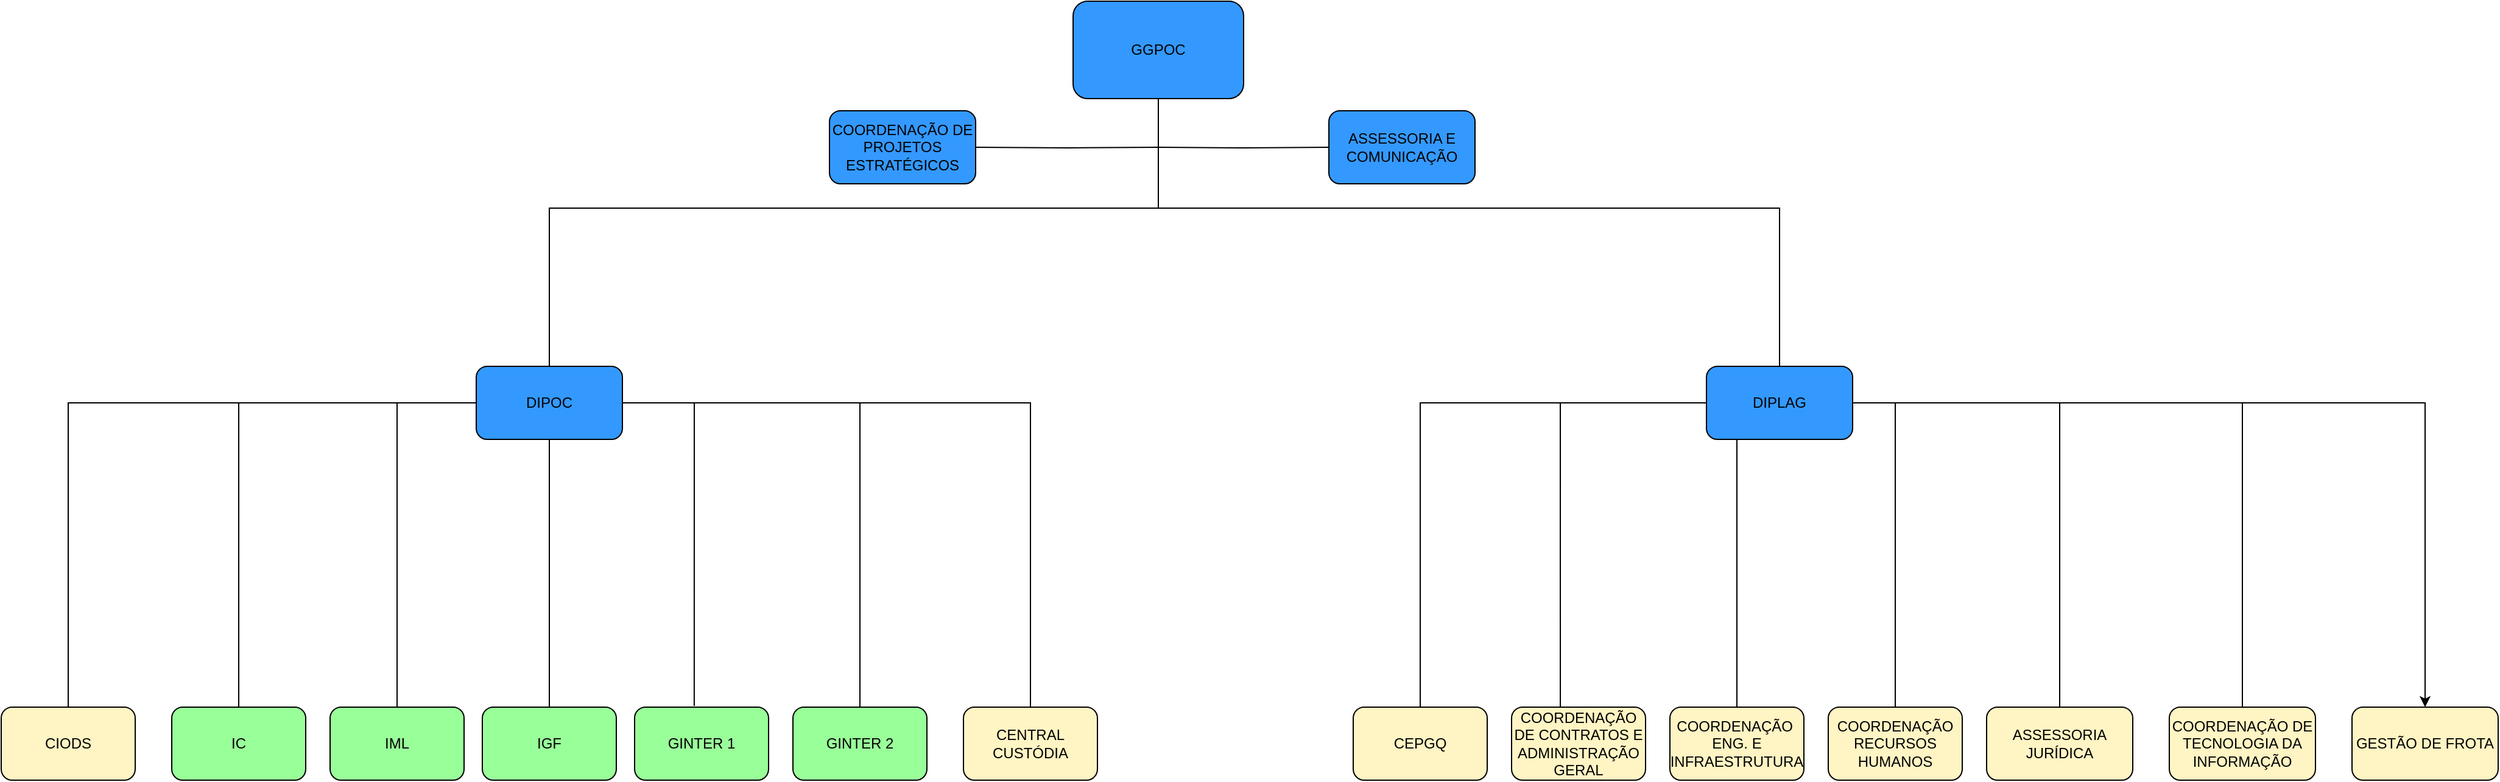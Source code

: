 <mxfile version="26.0.6">
  <diagram name="Página-1" id="0K0YXG1McnX2W62Tz3sX">
    <mxGraphModel dx="4008" dy="868" grid="1" gridSize="10" guides="1" tooltips="1" connect="1" arrows="1" fold="1" page="1" pageScale="1" pageWidth="2339" pageHeight="3300" math="0" shadow="0">
      <root>
        <mxCell id="0" />
        <mxCell id="1" parent="0" />
        <mxCell id="xnhlpHmmhGfdedn4X0CP-37" value="" style="edgeStyle=orthogonalEdgeStyle;rounded=0;orthogonalLoop=1;jettySize=auto;html=1;endArrow=none;endFill=0;" parent="1" target="xnhlpHmmhGfdedn4X0CP-36" edge="1">
          <mxGeometry relative="1" as="geometry">
            <mxPoint x="690" y="200" as="sourcePoint" />
          </mxGeometry>
        </mxCell>
        <mxCell id="xnhlpHmmhGfdedn4X0CP-39" value="" style="edgeStyle=orthogonalEdgeStyle;rounded=0;orthogonalLoop=1;jettySize=auto;html=1;endArrow=none;endFill=0;" parent="1" target="xnhlpHmmhGfdedn4X0CP-38" edge="1">
          <mxGeometry relative="1" as="geometry">
            <mxPoint x="690" y="200" as="sourcePoint" />
          </mxGeometry>
        </mxCell>
        <mxCell id="xnhlpHmmhGfdedn4X0CP-2" value="&lt;font style=&quot;vertical-align: inherit;&quot;&gt;&lt;font style=&quot;vertical-align: inherit;&quot;&gt;GGPOC&lt;/font&gt;&lt;/font&gt;" style="rounded=1;whiteSpace=wrap;html=1;fillColor=#3399FF;" parent="1" vertex="1">
          <mxGeometry x="620" y="80" width="140" height="80" as="geometry" />
        </mxCell>
        <mxCell id="xnhlpHmmhGfdedn4X0CP-27" style="edgeStyle=orthogonalEdgeStyle;rounded=0;orthogonalLoop=1;jettySize=auto;html=1;exitX=0;exitY=0.5;exitDx=0;exitDy=0;endArrow=none;endFill=0;" parent="1" source="xnhlpHmmhGfdedn4X0CP-3" target="xnhlpHmmhGfdedn4X0CP-26" edge="1">
          <mxGeometry relative="1" as="geometry" />
        </mxCell>
        <mxCell id="xnhlpHmmhGfdedn4X0CP-55" style="edgeStyle=orthogonalEdgeStyle;rounded=0;orthogonalLoop=1;jettySize=auto;html=1;exitX=0.5;exitY=1;exitDx=0;exitDy=0;endArrow=none;endFill=0;" parent="1" source="xnhlpHmmhGfdedn4X0CP-3" target="xnhlpHmmhGfdedn4X0CP-34" edge="1">
          <mxGeometry relative="1" as="geometry">
            <Array as="points">
              <mxPoint x="1190" y="440" />
              <mxPoint x="1165" y="440" />
            </Array>
          </mxGeometry>
        </mxCell>
        <mxCell id="xnhlpHmmhGfdedn4X0CP-56" style="edgeStyle=orthogonalEdgeStyle;rounded=0;orthogonalLoop=1;jettySize=auto;html=1;exitX=1;exitY=0.5;exitDx=0;exitDy=0;endArrow=none;endFill=0;" parent="1" source="xnhlpHmmhGfdedn4X0CP-3" target="xnhlpHmmhGfdedn4X0CP-35" edge="1">
          <mxGeometry relative="1" as="geometry" />
        </mxCell>
        <mxCell id="xnhlpHmmhGfdedn4X0CP-57" style="edgeStyle=orthogonalEdgeStyle;rounded=0;orthogonalLoop=1;jettySize=auto;html=1;exitX=1;exitY=0.5;exitDx=0;exitDy=0;entryX=0.5;entryY=0;entryDx=0;entryDy=0;endArrow=none;endFill=0;" parent="1" source="xnhlpHmmhGfdedn4X0CP-3" target="xnhlpHmmhGfdedn4X0CP-51" edge="1">
          <mxGeometry relative="1" as="geometry" />
        </mxCell>
        <mxCell id="xnhlpHmmhGfdedn4X0CP-61" style="edgeStyle=orthogonalEdgeStyle;rounded=0;orthogonalLoop=1;jettySize=auto;html=1;exitX=1;exitY=0.5;exitDx=0;exitDy=0;entryX=0.5;entryY=0;entryDx=0;entryDy=0;endArrow=none;endFill=0;" parent="1" source="xnhlpHmmhGfdedn4X0CP-3" target="xnhlpHmmhGfdedn4X0CP-59" edge="1">
          <mxGeometry relative="1" as="geometry" />
        </mxCell>
        <mxCell id="XVnj3DxYSI7z3LRQhKSB-3" style="edgeStyle=orthogonalEdgeStyle;rounded=0;orthogonalLoop=1;jettySize=auto;html=1;exitX=1;exitY=0.5;exitDx=0;exitDy=0;" edge="1" parent="1" source="xnhlpHmmhGfdedn4X0CP-3" target="XVnj3DxYSI7z3LRQhKSB-1">
          <mxGeometry relative="1" as="geometry" />
        </mxCell>
        <mxCell id="xnhlpHmmhGfdedn4X0CP-3" value="&lt;font style=&quot;vertical-align: inherit;&quot;&gt;&lt;font style=&quot;vertical-align: inherit;&quot;&gt;DIPLAG&lt;/font&gt;&lt;/font&gt;" style="rounded=1;whiteSpace=wrap;html=1;fillColor=#3399FF;" parent="1" vertex="1">
          <mxGeometry x="1140" y="380" width="120" height="60" as="geometry" />
        </mxCell>
        <mxCell id="xnhlpHmmhGfdedn4X0CP-15" style="edgeStyle=orthogonalEdgeStyle;rounded=0;orthogonalLoop=1;jettySize=auto;html=1;exitX=0;exitY=0.5;exitDx=0;exitDy=0;entryX=0.5;entryY=0;entryDx=0;entryDy=0;endArrow=none;endFill=0;" parent="1" source="xnhlpHmmhGfdedn4X0CP-4" target="xnhlpHmmhGfdedn4X0CP-7" edge="1">
          <mxGeometry relative="1" as="geometry">
            <mxPoint x="-50" y="480" as="targetPoint" />
          </mxGeometry>
        </mxCell>
        <mxCell id="xnhlpHmmhGfdedn4X0CP-16" style="edgeStyle=orthogonalEdgeStyle;rounded=0;orthogonalLoop=1;jettySize=auto;html=1;exitX=0;exitY=0.5;exitDx=0;exitDy=0;endArrow=none;endFill=0;" parent="1" source="xnhlpHmmhGfdedn4X0CP-4" target="xnhlpHmmhGfdedn4X0CP-8" edge="1">
          <mxGeometry relative="1" as="geometry" />
        </mxCell>
        <mxCell id="xnhlpHmmhGfdedn4X0CP-20" style="edgeStyle=orthogonalEdgeStyle;rounded=0;orthogonalLoop=1;jettySize=auto;html=1;exitX=1;exitY=0.5;exitDx=0;exitDy=0;entryX=0.5;entryY=0;entryDx=0;entryDy=0;endArrow=none;endFill=0;" parent="1" source="xnhlpHmmhGfdedn4X0CP-4" target="xnhlpHmmhGfdedn4X0CP-10" edge="1">
          <mxGeometry relative="1" as="geometry" />
        </mxCell>
        <mxCell id="xnhlpHmmhGfdedn4X0CP-44" style="edgeStyle=orthogonalEdgeStyle;rounded=0;orthogonalLoop=1;jettySize=auto;html=1;exitX=0.5;exitY=1;exitDx=0;exitDy=0;entryX=0.5;entryY=0;entryDx=0;entryDy=0;endArrow=none;endFill=0;" parent="1" source="xnhlpHmmhGfdedn4X0CP-4" target="xnhlpHmmhGfdedn4X0CP-9" edge="1">
          <mxGeometry relative="1" as="geometry">
            <mxPoint x="190" y="640" as="targetPoint" />
          </mxGeometry>
        </mxCell>
        <mxCell id="xnhlpHmmhGfdedn4X0CP-49" style="edgeStyle=orthogonalEdgeStyle;rounded=0;orthogonalLoop=1;jettySize=auto;html=1;exitX=0;exitY=0.5;exitDx=0;exitDy=0;entryX=0.5;entryY=0;entryDx=0;entryDy=0;endArrow=none;endFill=0;" parent="1" source="xnhlpHmmhGfdedn4X0CP-4" target="xnhlpHmmhGfdedn4X0CP-47" edge="1">
          <mxGeometry relative="1" as="geometry" />
        </mxCell>
        <mxCell id="xnhlpHmmhGfdedn4X0CP-50" style="edgeStyle=orthogonalEdgeStyle;rounded=0;orthogonalLoop=1;jettySize=auto;html=1;exitX=1;exitY=0.5;exitDx=0;exitDy=0;entryX=0.5;entryY=0;entryDx=0;entryDy=0;strokeColor=default;endArrow=none;endFill=0;" parent="1" source="xnhlpHmmhGfdedn4X0CP-4" target="xnhlpHmmhGfdedn4X0CP-48" edge="1">
          <mxGeometry relative="1" as="geometry" />
        </mxCell>
        <mxCell id="xnhlpHmmhGfdedn4X0CP-4" value="&lt;font style=&quot;vertical-align: inherit;&quot;&gt;&lt;font style=&quot;vertical-align: inherit;&quot;&gt;DIPOC&lt;/font&gt;&lt;/font&gt;" style="rounded=1;whiteSpace=wrap;html=1;fillColor=#3399FF;" parent="1" vertex="1">
          <mxGeometry x="130" y="380" width="120" height="60" as="geometry" />
        </mxCell>
        <mxCell id="xnhlpHmmhGfdedn4X0CP-5" value="" style="endArrow=none;html=1;rounded=0;exitX=0.5;exitY=0;exitDx=0;exitDy=0;entryX=0.5;entryY=1;entryDx=0;entryDy=0;" parent="1" source="xnhlpHmmhGfdedn4X0CP-4" target="xnhlpHmmhGfdedn4X0CP-2" edge="1">
          <mxGeometry width="50" height="50" relative="1" as="geometry">
            <mxPoint x="570" y="300" as="sourcePoint" />
            <mxPoint x="620" y="250" as="targetPoint" />
            <Array as="points">
              <mxPoint x="190" y="250" />
              <mxPoint x="320" y="250" />
              <mxPoint x="690" y="250" />
            </Array>
          </mxGeometry>
        </mxCell>
        <mxCell id="xnhlpHmmhGfdedn4X0CP-6" value="" style="endArrow=none;html=1;rounded=0;entryX=0.5;entryY=0;entryDx=0;entryDy=0;exitX=0.5;exitY=1;exitDx=0;exitDy=0;" parent="1" source="xnhlpHmmhGfdedn4X0CP-2" target="xnhlpHmmhGfdedn4X0CP-3" edge="1">
          <mxGeometry width="50" height="50" relative="1" as="geometry">
            <mxPoint x="760" y="250" as="sourcePoint" />
            <mxPoint x="810" y="200" as="targetPoint" />
            <Array as="points">
              <mxPoint x="690" y="250" />
              <mxPoint x="1080" y="250" />
              <mxPoint x="1200" y="250" />
            </Array>
          </mxGeometry>
        </mxCell>
        <mxCell id="xnhlpHmmhGfdedn4X0CP-7" value="&lt;font style=&quot;vertical-align: inherit;&quot;&gt;&lt;font style=&quot;vertical-align: inherit;&quot;&gt;IC&lt;/font&gt;&lt;/font&gt;" style="rounded=1;whiteSpace=wrap;html=1;fillColor=#99FF99;" parent="1" vertex="1">
          <mxGeometry x="-120" y="660" width="110" height="60" as="geometry" />
        </mxCell>
        <mxCell id="xnhlpHmmhGfdedn4X0CP-8" value="&lt;font style=&quot;vertical-align: inherit;&quot;&gt;&lt;font style=&quot;vertical-align: inherit;&quot;&gt;IML&lt;/font&gt;&lt;/font&gt;" style="rounded=1;whiteSpace=wrap;html=1;fillColor=#99FF99;" parent="1" vertex="1">
          <mxGeometry x="10" y="660" width="110" height="60" as="geometry" />
        </mxCell>
        <mxCell id="xnhlpHmmhGfdedn4X0CP-9" value="&lt;font style=&quot;vertical-align: inherit;&quot;&gt;&lt;font style=&quot;vertical-align: inherit;&quot;&gt;IGF&lt;/font&gt;&lt;/font&gt;" style="rounded=1;whiteSpace=wrap;html=1;fillColor=#99FF99;" parent="1" vertex="1">
          <mxGeometry x="135" y="660" width="110" height="60" as="geometry" />
        </mxCell>
        <mxCell id="xnhlpHmmhGfdedn4X0CP-10" value="&lt;font style=&quot;vertical-align: inherit;&quot;&gt;&lt;font style=&quot;vertical-align: inherit;&quot;&gt;GINTER 2&lt;/font&gt;&lt;/font&gt;" style="rounded=1;whiteSpace=wrap;html=1;fillColor=#99FF99;" parent="1" vertex="1">
          <mxGeometry x="390" y="660" width="110" height="60" as="geometry" />
        </mxCell>
        <mxCell id="xnhlpHmmhGfdedn4X0CP-11" value="&lt;font style=&quot;vertical-align: inherit;&quot;&gt;&lt;font style=&quot;vertical-align: inherit;&quot;&gt;GINTER 1&lt;/font&gt;&lt;/font&gt;" style="rounded=1;whiteSpace=wrap;html=1;fillColor=#99FF99;" parent="1" vertex="1">
          <mxGeometry x="260" y="660" width="110" height="60" as="geometry" />
        </mxCell>
        <mxCell id="xnhlpHmmhGfdedn4X0CP-21" style="edgeStyle=orthogonalEdgeStyle;rounded=0;orthogonalLoop=1;jettySize=auto;html=1;exitX=1;exitY=0.5;exitDx=0;exitDy=0;entryX=0.445;entryY=-0.017;entryDx=0;entryDy=0;entryPerimeter=0;endArrow=none;endFill=0;" parent="1" source="xnhlpHmmhGfdedn4X0CP-4" target="xnhlpHmmhGfdedn4X0CP-11" edge="1">
          <mxGeometry relative="1" as="geometry">
            <mxPoint x="348" y="490" as="targetPoint" />
          </mxGeometry>
        </mxCell>
        <mxCell id="xnhlpHmmhGfdedn4X0CP-26" value="&lt;font style=&quot;vertical-align: inherit;&quot;&gt;&lt;font style=&quot;vertical-align: inherit;&quot;&gt;CEPGQ&lt;/font&gt;&lt;/font&gt;" style="rounded=1;whiteSpace=wrap;html=1;fillColor=#FFF4C3;" parent="1" vertex="1">
          <mxGeometry x="850" y="660" width="110" height="60" as="geometry" />
        </mxCell>
        <mxCell id="xnhlpHmmhGfdedn4X0CP-33" value="&lt;font style=&quot;vertical-align: inherit;&quot;&gt;&lt;font style=&quot;vertical-align: inherit;&quot;&gt;&lt;font style=&quot;vertical-align: inherit;&quot;&gt;&lt;font style=&quot;vertical-align: inherit;&quot;&gt;&lt;font style=&quot;vertical-align: inherit;&quot;&gt;&lt;font style=&quot;vertical-align: inherit;&quot;&gt;COORDENAÇÃO DE CONTRATOS E ADMINISTRAÇÃO GERAL&lt;/font&gt;&lt;/font&gt;&lt;/font&gt;&lt;/font&gt;&lt;/font&gt;&lt;/font&gt;" style="rounded=1;whiteSpace=wrap;html=1;fillColor=#FFF4C3;" parent="1" vertex="1">
          <mxGeometry x="980" y="660" width="110" height="60" as="geometry" />
        </mxCell>
        <mxCell id="xnhlpHmmhGfdedn4X0CP-34" value="&lt;font style=&quot;vertical-align: inherit;&quot;&gt;&lt;font style=&quot;vertical-align: inherit;&quot;&gt;COORDENAÇÃO&amp;nbsp; ENG. E INFRAESTRUTURA&lt;/font&gt;&lt;/font&gt;" style="rounded=1;whiteSpace=wrap;html=1;fillColor=#FFF4C3;" parent="1" vertex="1">
          <mxGeometry x="1110" y="660" width="110" height="60" as="geometry" />
        </mxCell>
        <mxCell id="xnhlpHmmhGfdedn4X0CP-35" value="&lt;font style=&quot;vertical-align: inherit;&quot;&gt;&lt;font style=&quot;vertical-align: inherit;&quot;&gt;&lt;font style=&quot;vertical-align: inherit;&quot;&gt;&lt;font style=&quot;vertical-align: inherit;&quot;&gt;&lt;font style=&quot;vertical-align: inherit;&quot;&gt;&lt;font style=&quot;vertical-align: inherit;&quot;&gt;COORDENAÇÃO&lt;/font&gt;&lt;/font&gt;&lt;/font&gt;&lt;/font&gt;&lt;/font&gt;&lt;/font&gt;&lt;div&gt;&lt;font style=&quot;vertical-align: inherit;&quot;&gt;&lt;font style=&quot;vertical-align: inherit;&quot;&gt;&lt;font style=&quot;vertical-align: inherit;&quot;&gt;&lt;font style=&quot;vertical-align: inherit;&quot;&gt;&lt;font style=&quot;vertical-align: inherit;&quot;&gt;&lt;font style=&quot;vertical-align: inherit;&quot;&gt;RECURSOS HUMANOS&lt;/font&gt;&lt;/font&gt;&lt;/font&gt;&lt;/font&gt;&lt;/font&gt;&lt;/font&gt;&lt;/div&gt;" style="rounded=1;whiteSpace=wrap;html=1;fillColor=#FFF4C3;" parent="1" vertex="1">
          <mxGeometry x="1240" y="660" width="110" height="60" as="geometry" />
        </mxCell>
        <mxCell id="xnhlpHmmhGfdedn4X0CP-36" value="&lt;font style=&quot;vertical-align: inherit;&quot;&gt;&lt;font style=&quot;vertical-align: inherit;&quot;&gt;ASSESSORIA E COMUNICAÇÃO&lt;/font&gt;&lt;/font&gt;" style="whiteSpace=wrap;html=1;fillColor=#3399FF;rounded=1;" parent="1" vertex="1">
          <mxGeometry x="830" y="170" width="120" height="60" as="geometry" />
        </mxCell>
        <mxCell id="xnhlpHmmhGfdedn4X0CP-38" value="&lt;font style=&quot;vertical-align: inherit;&quot;&gt;&lt;font style=&quot;vertical-align: inherit;&quot;&gt;&lt;font style=&quot;vertical-align: inherit;&quot;&gt;&lt;font style=&quot;vertical-align: inherit;&quot;&gt;COORDENAÇÃO DE PROJETOS ESTRATÉGICOS&lt;/font&gt;&lt;/font&gt;&lt;/font&gt;&lt;/font&gt;" style="whiteSpace=wrap;html=1;fillColor=#3399FF;rounded=1;" parent="1" vertex="1">
          <mxGeometry x="420" y="170" width="120" height="60" as="geometry" />
        </mxCell>
        <mxCell id="xnhlpHmmhGfdedn4X0CP-41" style="edgeStyle=orthogonalEdgeStyle;rounded=0;orthogonalLoop=1;jettySize=auto;html=1;exitX=0;exitY=0.5;exitDx=0;exitDy=0;entryX=0.364;entryY=0;entryDx=0;entryDy=0;entryPerimeter=0;endArrow=none;endFill=0;" parent="1" source="xnhlpHmmhGfdedn4X0CP-3" target="xnhlpHmmhGfdedn4X0CP-33" edge="1">
          <mxGeometry relative="1" as="geometry" />
        </mxCell>
        <mxCell id="xnhlpHmmhGfdedn4X0CP-47" value="CIODS" style="rounded=1;whiteSpace=wrap;html=1;fillColor=#FFF4C3;" parent="1" vertex="1">
          <mxGeometry x="-260" y="660" width="110" height="60" as="geometry" />
        </mxCell>
        <mxCell id="xnhlpHmmhGfdedn4X0CP-48" value="CENTRAL CUSTÓDIA" style="rounded=1;whiteSpace=wrap;html=1;fillColor=#FFF4C3;" parent="1" vertex="1">
          <mxGeometry x="530" y="660" width="110" height="60" as="geometry" />
        </mxCell>
        <mxCell id="xnhlpHmmhGfdedn4X0CP-51" value="ASSESSORIA JURÍDICA" style="whiteSpace=wrap;html=1;fillColor=#FFF4C3;rounded=1;" parent="1" vertex="1">
          <mxGeometry x="1370" y="660" width="120" height="60" as="geometry" />
        </mxCell>
        <mxCell id="xnhlpHmmhGfdedn4X0CP-59" value="COORDENAÇÃO DE TECNOLOGIA DA INFORMAÇÃO" style="whiteSpace=wrap;html=1;fillColor=#FFF4C3;rounded=1;" parent="1" vertex="1">
          <mxGeometry x="1520" y="660" width="120" height="60" as="geometry" />
        </mxCell>
        <mxCell id="XVnj3DxYSI7z3LRQhKSB-1" value="GESTÃO DE FROTA" style="whiteSpace=wrap;html=1;fillColor=#FFF4C3;rounded=1;" vertex="1" parent="1">
          <mxGeometry x="1670" y="660" width="120" height="60" as="geometry" />
        </mxCell>
      </root>
    </mxGraphModel>
  </diagram>
</mxfile>
